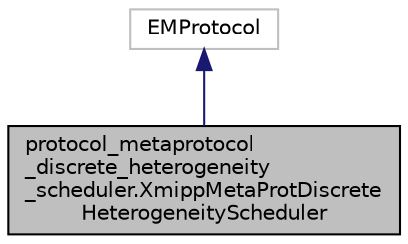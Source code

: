 digraph "protocol_metaprotocol_discrete_heterogeneity_scheduler.XmippMetaProtDiscreteHeterogeneityScheduler"
{
  edge [fontname="Helvetica",fontsize="10",labelfontname="Helvetica",labelfontsize="10"];
  node [fontname="Helvetica",fontsize="10",shape=record];
  Node2 [label="protocol_metaprotocol\l_discrete_heterogeneity\l_scheduler.XmippMetaProtDiscrete\lHeterogeneityScheduler",height=0.2,width=0.4,color="black", fillcolor="grey75", style="filled", fontcolor="black"];
  Node3 -> Node2 [dir="back",color="midnightblue",fontsize="10",style="solid",fontname="Helvetica"];
  Node3 [label="EMProtocol",height=0.2,width=0.4,color="grey75", fillcolor="white", style="filled"];
}
